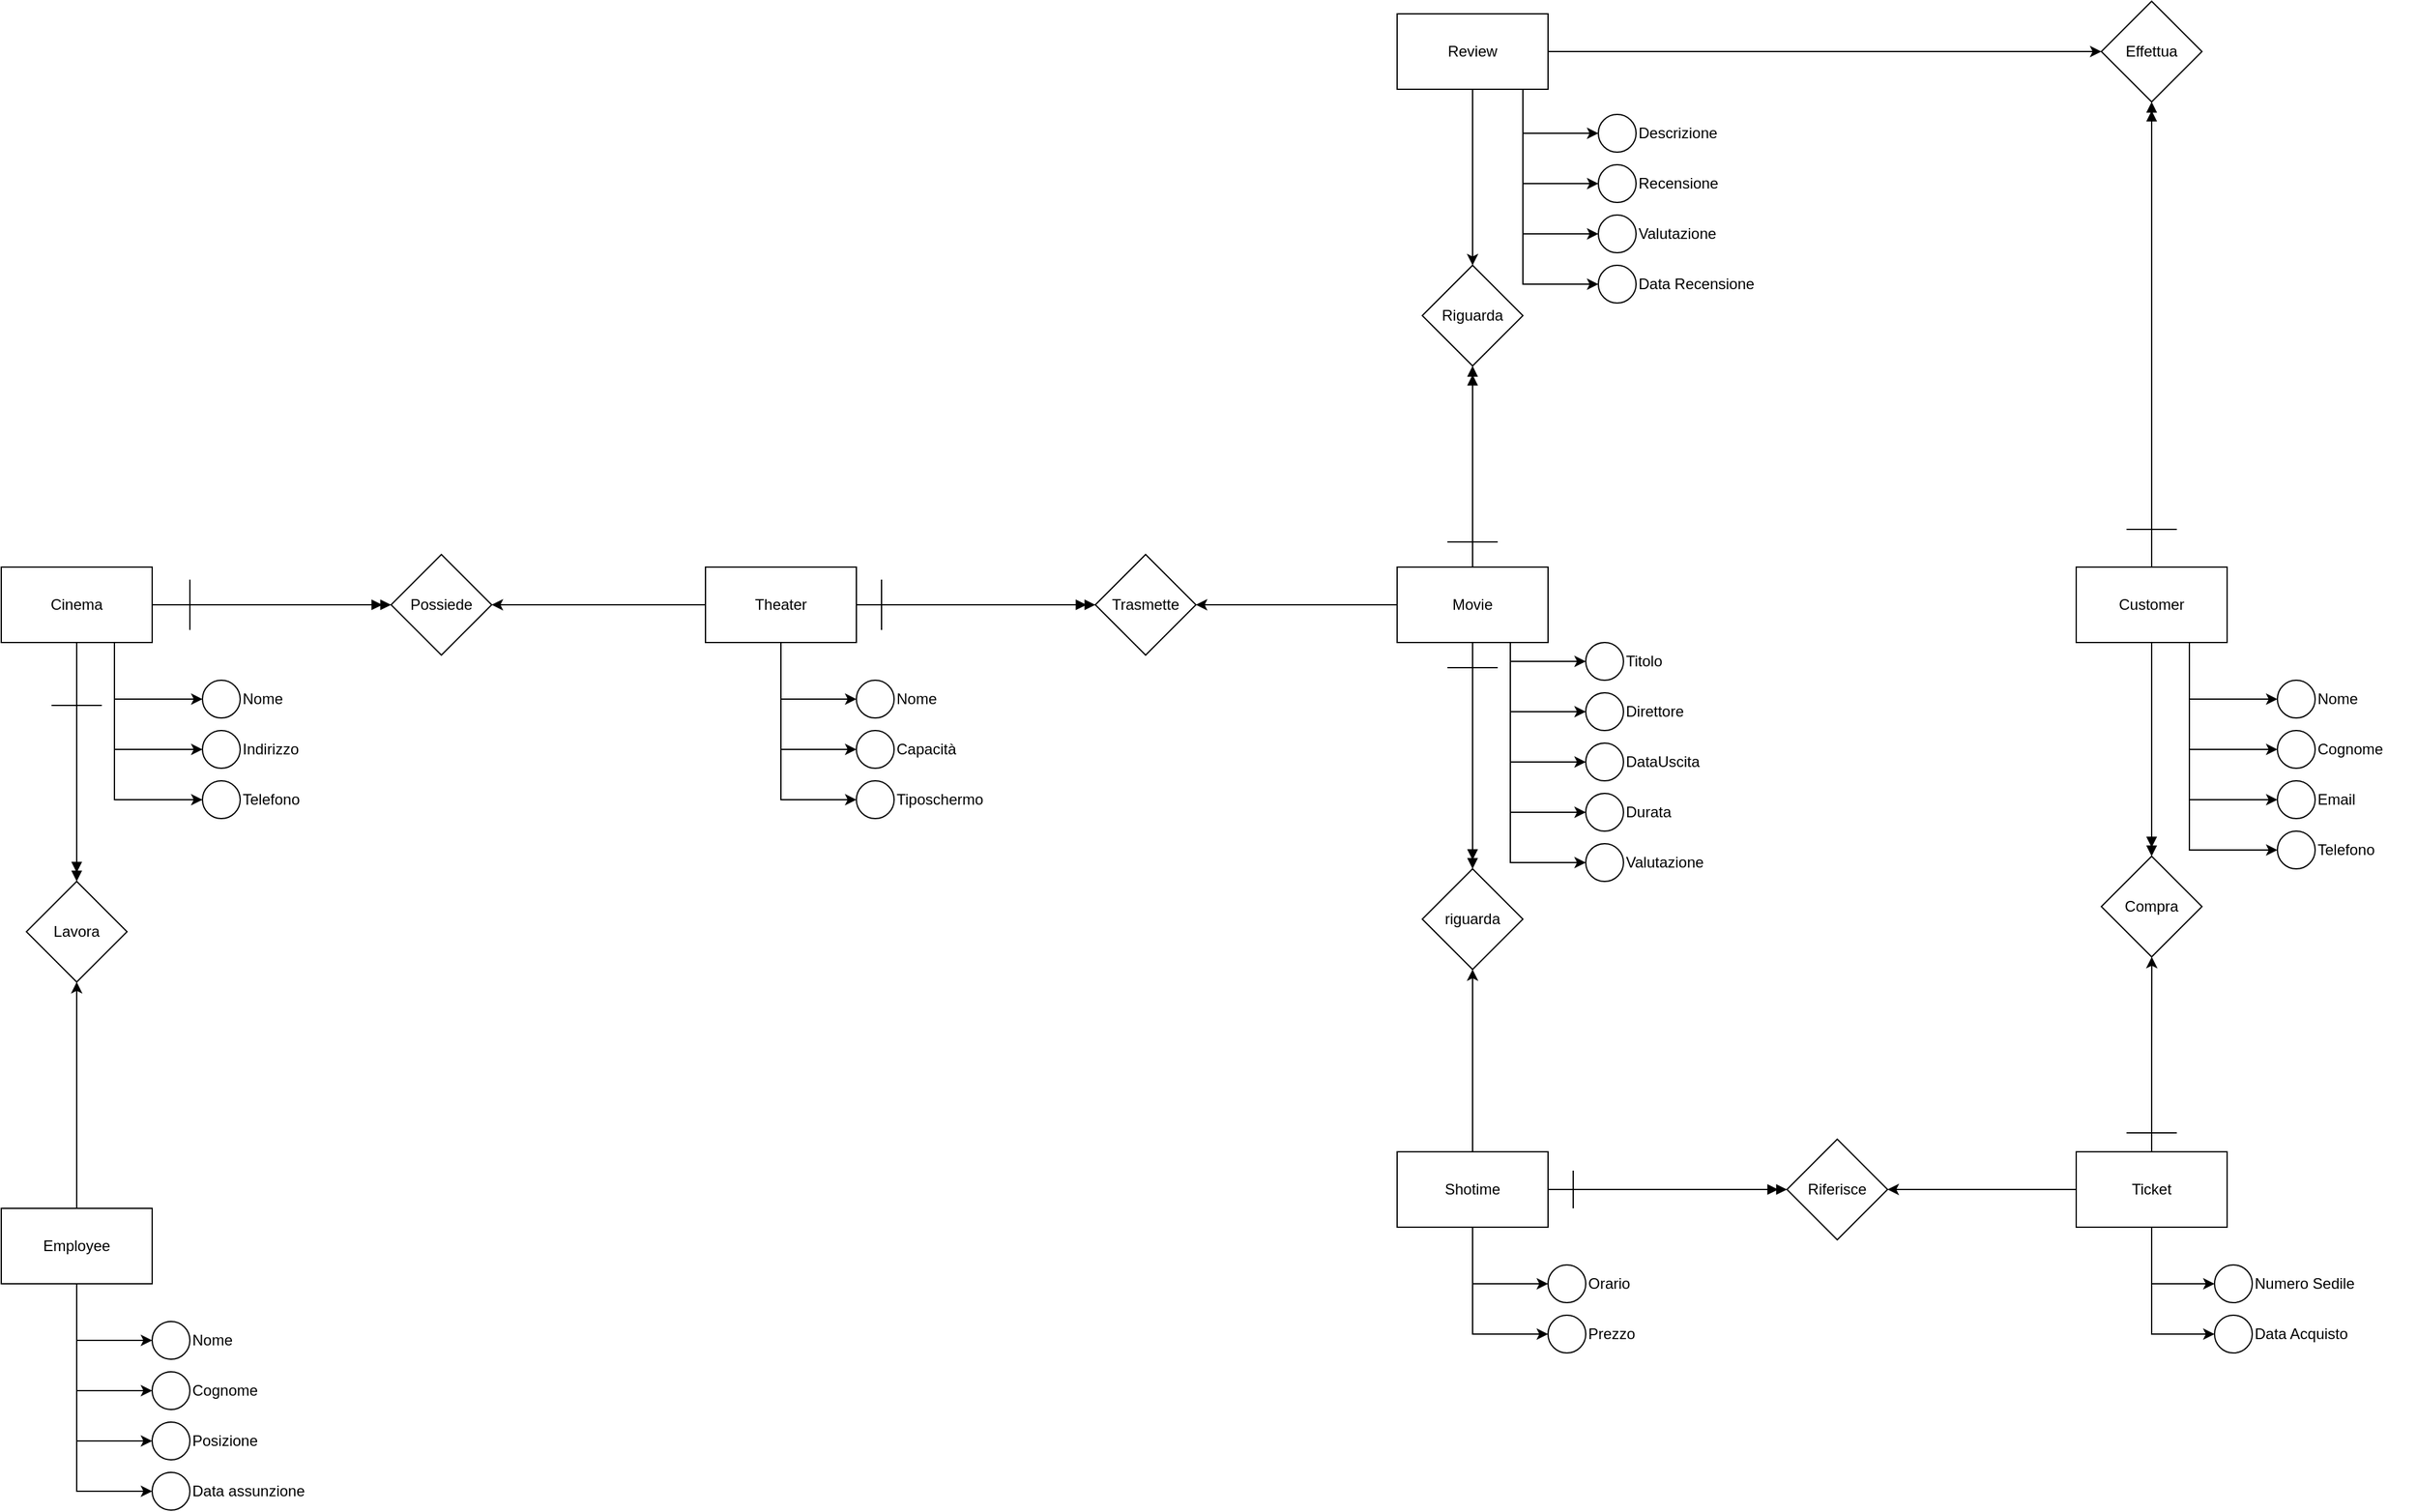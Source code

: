 <mxfile version="23.1.5" type="device">
  <diagram name="Pagina-1" id="VsVf04yd9bGj-8bi6LaC">
    <mxGraphModel dx="2117" dy="1798" grid="1" gridSize="10" guides="1" tooltips="1" connect="1" arrows="1" fold="1" page="1" pageScale="1" pageWidth="827" pageHeight="1169" math="0" shadow="0">
      <root>
        <mxCell id="0" />
        <mxCell id="1" parent="0" />
        <mxCell id="yMm0w9uxBuSeGEpfE0gq-10" style="edgeStyle=orthogonalEdgeStyle;rounded=0;orthogonalLoop=1;jettySize=auto;html=1;exitX=0.5;exitY=1;exitDx=0;exitDy=0;entryX=0;entryY=0.5;entryDx=0;entryDy=0;" parent="1" source="yMm0w9uxBuSeGEpfE0gq-1" target="yMm0w9uxBuSeGEpfE0gq-2" edge="1">
          <mxGeometry relative="1" as="geometry">
            <Array as="points">
              <mxPoint x="50" y="220" />
              <mxPoint x="50" y="265" />
            </Array>
          </mxGeometry>
        </mxCell>
        <mxCell id="yMm0w9uxBuSeGEpfE0gq-11" style="edgeStyle=orthogonalEdgeStyle;rounded=0;orthogonalLoop=1;jettySize=auto;html=1;exitX=0.5;exitY=1;exitDx=0;exitDy=0;entryX=0;entryY=0.5;entryDx=0;entryDy=0;" parent="1" source="yMm0w9uxBuSeGEpfE0gq-1" target="yMm0w9uxBuSeGEpfE0gq-4" edge="1">
          <mxGeometry relative="1" as="geometry">
            <Array as="points">
              <mxPoint x="50" y="220" />
              <mxPoint x="50" y="305" />
            </Array>
          </mxGeometry>
        </mxCell>
        <mxCell id="yMm0w9uxBuSeGEpfE0gq-12" style="edgeStyle=orthogonalEdgeStyle;rounded=0;orthogonalLoop=1;jettySize=auto;html=1;exitX=0.5;exitY=1;exitDx=0;exitDy=0;entryX=0;entryY=0.5;entryDx=0;entryDy=0;" parent="1" source="yMm0w9uxBuSeGEpfE0gq-1" target="yMm0w9uxBuSeGEpfE0gq-8" edge="1">
          <mxGeometry relative="1" as="geometry">
            <Array as="points">
              <mxPoint x="50" y="220" />
              <mxPoint x="50" y="345" />
            </Array>
          </mxGeometry>
        </mxCell>
        <mxCell id="yMm0w9uxBuSeGEpfE0gq-102" style="edgeStyle=orthogonalEdgeStyle;rounded=0;orthogonalLoop=1;jettySize=auto;html=1;exitX=1;exitY=0.5;exitDx=0;exitDy=0;entryX=0;entryY=0.5;entryDx=0;entryDy=0;endArrow=doubleBlock;endFill=1;" parent="1" source="yMm0w9uxBuSeGEpfE0gq-1" target="yMm0w9uxBuSeGEpfE0gq-101" edge="1">
          <mxGeometry relative="1" as="geometry" />
        </mxCell>
        <mxCell id="yMm0w9uxBuSeGEpfE0gq-107" style="edgeStyle=orthogonalEdgeStyle;rounded=0;orthogonalLoop=1;jettySize=auto;html=1;exitX=0.5;exitY=1;exitDx=0;exitDy=0;entryX=0.5;entryY=0;entryDx=0;entryDy=0;endArrow=doubleBlock;endFill=1;" parent="1" source="yMm0w9uxBuSeGEpfE0gq-1" target="yMm0w9uxBuSeGEpfE0gq-105" edge="1">
          <mxGeometry relative="1" as="geometry" />
        </mxCell>
        <mxCell id="yMm0w9uxBuSeGEpfE0gq-1" value="Cinema" style="rounded=0;whiteSpace=wrap;html=1;" parent="1" vertex="1">
          <mxGeometry x="-40" y="160" width="120" height="60" as="geometry" />
        </mxCell>
        <mxCell id="yMm0w9uxBuSeGEpfE0gq-2" value="" style="ellipse;whiteSpace=wrap;html=1;aspect=fixed;" parent="1" vertex="1">
          <mxGeometry x="120" y="250" width="30" height="30" as="geometry" />
        </mxCell>
        <mxCell id="yMm0w9uxBuSeGEpfE0gq-3" value="Nome" style="text;html=1;align=left;verticalAlign=middle;whiteSpace=wrap;rounded=0;" parent="1" vertex="1">
          <mxGeometry x="150" y="250" width="60" height="30" as="geometry" />
        </mxCell>
        <mxCell id="yMm0w9uxBuSeGEpfE0gq-4" value="" style="ellipse;whiteSpace=wrap;html=1;aspect=fixed;" parent="1" vertex="1">
          <mxGeometry x="120" y="290" width="30" height="30" as="geometry" />
        </mxCell>
        <mxCell id="yMm0w9uxBuSeGEpfE0gq-5" value="Indirizzo" style="text;html=1;align=left;verticalAlign=middle;whiteSpace=wrap;rounded=0;" parent="1" vertex="1">
          <mxGeometry x="150" y="290" width="60" height="30" as="geometry" />
        </mxCell>
        <mxCell id="yMm0w9uxBuSeGEpfE0gq-8" value="" style="ellipse;whiteSpace=wrap;html=1;aspect=fixed;" parent="1" vertex="1">
          <mxGeometry x="120" y="330" width="30" height="30" as="geometry" />
        </mxCell>
        <mxCell id="yMm0w9uxBuSeGEpfE0gq-9" value="Telefono" style="text;html=1;align=left;verticalAlign=middle;whiteSpace=wrap;rounded=0;" parent="1" vertex="1">
          <mxGeometry x="150" y="330" width="60" height="30" as="geometry" />
        </mxCell>
        <mxCell id="yMm0w9uxBuSeGEpfE0gq-20" style="edgeStyle=orthogonalEdgeStyle;rounded=0;orthogonalLoop=1;jettySize=auto;html=1;exitX=0.5;exitY=1;exitDx=0;exitDy=0;entryX=0;entryY=0.5;entryDx=0;entryDy=0;" parent="1" source="yMm0w9uxBuSeGEpfE0gq-13" target="yMm0w9uxBuSeGEpfE0gq-14" edge="1">
          <mxGeometry relative="1" as="geometry" />
        </mxCell>
        <mxCell id="yMm0w9uxBuSeGEpfE0gq-21" style="edgeStyle=orthogonalEdgeStyle;rounded=0;orthogonalLoop=1;jettySize=auto;html=1;exitX=0.5;exitY=1;exitDx=0;exitDy=0;entryX=0;entryY=0.5;entryDx=0;entryDy=0;" parent="1" source="yMm0w9uxBuSeGEpfE0gq-13" target="yMm0w9uxBuSeGEpfE0gq-16" edge="1">
          <mxGeometry relative="1" as="geometry" />
        </mxCell>
        <mxCell id="yMm0w9uxBuSeGEpfE0gq-22" style="edgeStyle=orthogonalEdgeStyle;rounded=0;orthogonalLoop=1;jettySize=auto;html=1;exitX=0.5;exitY=1;exitDx=0;exitDy=0;entryX=0;entryY=0.5;entryDx=0;entryDy=0;" parent="1" source="yMm0w9uxBuSeGEpfE0gq-13" target="yMm0w9uxBuSeGEpfE0gq-18" edge="1">
          <mxGeometry relative="1" as="geometry" />
        </mxCell>
        <mxCell id="yMm0w9uxBuSeGEpfE0gq-104" style="edgeStyle=orthogonalEdgeStyle;rounded=0;orthogonalLoop=1;jettySize=auto;html=1;exitX=0;exitY=0.5;exitDx=0;exitDy=0;entryX=1;entryY=0.5;entryDx=0;entryDy=0;" parent="1" source="yMm0w9uxBuSeGEpfE0gq-13" target="yMm0w9uxBuSeGEpfE0gq-101" edge="1">
          <mxGeometry relative="1" as="geometry" />
        </mxCell>
        <mxCell id="yMm0w9uxBuSeGEpfE0gq-110" style="edgeStyle=orthogonalEdgeStyle;rounded=0;orthogonalLoop=1;jettySize=auto;html=1;exitX=1;exitY=0.5;exitDx=0;exitDy=0;entryX=0;entryY=0.5;entryDx=0;entryDy=0;endArrow=doubleBlock;endFill=1;" parent="1" source="yMm0w9uxBuSeGEpfE0gq-13" target="yMm0w9uxBuSeGEpfE0gq-109" edge="1">
          <mxGeometry relative="1" as="geometry" />
        </mxCell>
        <mxCell id="yMm0w9uxBuSeGEpfE0gq-13" value="Theater" style="rounded=0;whiteSpace=wrap;html=1;" parent="1" vertex="1">
          <mxGeometry x="520" y="160" width="120" height="60" as="geometry" />
        </mxCell>
        <mxCell id="yMm0w9uxBuSeGEpfE0gq-14" value="" style="ellipse;whiteSpace=wrap;html=1;aspect=fixed;" parent="1" vertex="1">
          <mxGeometry x="640" y="250" width="30" height="30" as="geometry" />
        </mxCell>
        <mxCell id="yMm0w9uxBuSeGEpfE0gq-15" value="Nome" style="text;html=1;align=left;verticalAlign=middle;whiteSpace=wrap;rounded=0;" parent="1" vertex="1">
          <mxGeometry x="670" y="250" width="60" height="30" as="geometry" />
        </mxCell>
        <mxCell id="yMm0w9uxBuSeGEpfE0gq-16" value="" style="ellipse;whiteSpace=wrap;html=1;aspect=fixed;" parent="1" vertex="1">
          <mxGeometry x="640" y="290" width="30" height="30" as="geometry" />
        </mxCell>
        <mxCell id="yMm0w9uxBuSeGEpfE0gq-17" value="Capacità" style="text;html=1;align=left;verticalAlign=middle;whiteSpace=wrap;rounded=0;" parent="1" vertex="1">
          <mxGeometry x="670" y="290" width="60" height="30" as="geometry" />
        </mxCell>
        <mxCell id="yMm0w9uxBuSeGEpfE0gq-18" value="" style="ellipse;whiteSpace=wrap;html=1;aspect=fixed;" parent="1" vertex="1">
          <mxGeometry x="640" y="330" width="30" height="30" as="geometry" />
        </mxCell>
        <mxCell id="yMm0w9uxBuSeGEpfE0gq-19" value="Tiposchermo" style="text;html=1;align=left;verticalAlign=middle;whiteSpace=wrap;rounded=0;" parent="1" vertex="1">
          <mxGeometry x="670" y="330" width="80" height="30" as="geometry" />
        </mxCell>
        <mxCell id="yMm0w9uxBuSeGEpfE0gq-23" style="edgeStyle=orthogonalEdgeStyle;rounded=0;orthogonalLoop=1;jettySize=auto;html=1;exitX=0.5;exitY=1;exitDx=0;exitDy=0;entryX=0;entryY=0.5;entryDx=0;entryDy=0;" parent="1" source="yMm0w9uxBuSeGEpfE0gq-26" target="yMm0w9uxBuSeGEpfE0gq-27" edge="1">
          <mxGeometry relative="1" as="geometry">
            <Array as="points">
              <mxPoint x="1160" y="220" />
              <mxPoint x="1160" y="235" />
            </Array>
          </mxGeometry>
        </mxCell>
        <mxCell id="yMm0w9uxBuSeGEpfE0gq-24" style="edgeStyle=orthogonalEdgeStyle;rounded=0;orthogonalLoop=1;jettySize=auto;html=1;exitX=0.5;exitY=1;exitDx=0;exitDy=0;entryX=0;entryY=0.5;entryDx=0;entryDy=0;" parent="1" source="yMm0w9uxBuSeGEpfE0gq-26" target="yMm0w9uxBuSeGEpfE0gq-29" edge="1">
          <mxGeometry relative="1" as="geometry">
            <Array as="points">
              <mxPoint x="1160" y="220" />
              <mxPoint x="1160" y="275" />
            </Array>
          </mxGeometry>
        </mxCell>
        <mxCell id="yMm0w9uxBuSeGEpfE0gq-25" style="edgeStyle=orthogonalEdgeStyle;rounded=0;orthogonalLoop=1;jettySize=auto;html=1;exitX=0.5;exitY=1;exitDx=0;exitDy=0;entryX=0;entryY=0.5;entryDx=0;entryDy=0;" parent="1" source="yMm0w9uxBuSeGEpfE0gq-26" target="yMm0w9uxBuSeGEpfE0gq-31" edge="1">
          <mxGeometry relative="1" as="geometry">
            <Array as="points">
              <mxPoint x="1160" y="220" />
              <mxPoint x="1160" y="315" />
            </Array>
          </mxGeometry>
        </mxCell>
        <mxCell id="yMm0w9uxBuSeGEpfE0gq-37" style="edgeStyle=orthogonalEdgeStyle;rounded=0;orthogonalLoop=1;jettySize=auto;html=1;exitX=0.5;exitY=1;exitDx=0;exitDy=0;entryX=0;entryY=0.5;entryDx=0;entryDy=0;" parent="1" source="yMm0w9uxBuSeGEpfE0gq-26" target="yMm0w9uxBuSeGEpfE0gq-33" edge="1">
          <mxGeometry relative="1" as="geometry">
            <Array as="points">
              <mxPoint x="1160" y="220" />
              <mxPoint x="1160" y="355" />
            </Array>
          </mxGeometry>
        </mxCell>
        <mxCell id="yMm0w9uxBuSeGEpfE0gq-38" style="edgeStyle=orthogonalEdgeStyle;rounded=0;orthogonalLoop=1;jettySize=auto;html=1;exitX=0.5;exitY=1;exitDx=0;exitDy=0;entryX=0;entryY=0.5;entryDx=0;entryDy=0;" parent="1" source="yMm0w9uxBuSeGEpfE0gq-26" target="yMm0w9uxBuSeGEpfE0gq-35" edge="1">
          <mxGeometry relative="1" as="geometry">
            <Array as="points">
              <mxPoint x="1160" y="220" />
              <mxPoint x="1160" y="395" />
            </Array>
          </mxGeometry>
        </mxCell>
        <mxCell id="yMm0w9uxBuSeGEpfE0gq-112" style="edgeStyle=orthogonalEdgeStyle;rounded=0;orthogonalLoop=1;jettySize=auto;html=1;exitX=0;exitY=0.5;exitDx=0;exitDy=0;entryX=1;entryY=0.5;entryDx=0;entryDy=0;" parent="1" source="yMm0w9uxBuSeGEpfE0gq-26" target="yMm0w9uxBuSeGEpfE0gq-109" edge="1">
          <mxGeometry relative="1" as="geometry" />
        </mxCell>
        <mxCell id="yMm0w9uxBuSeGEpfE0gq-115" style="edgeStyle=orthogonalEdgeStyle;rounded=0;orthogonalLoop=1;jettySize=auto;html=1;exitX=0.5;exitY=1;exitDx=0;exitDy=0;entryX=0.5;entryY=0;entryDx=0;entryDy=0;endArrow=doubleBlock;endFill=1;" parent="1" source="yMm0w9uxBuSeGEpfE0gq-26" target="yMm0w9uxBuSeGEpfE0gq-113" edge="1">
          <mxGeometry relative="1" as="geometry" />
        </mxCell>
        <mxCell id="yMm0w9uxBuSeGEpfE0gq-127" style="edgeStyle=orthogonalEdgeStyle;rounded=0;orthogonalLoop=1;jettySize=auto;html=1;exitX=0.5;exitY=0;exitDx=0;exitDy=0;entryX=0.5;entryY=1;entryDx=0;entryDy=0;endArrow=doubleBlock;endFill=1;" parent="1" source="yMm0w9uxBuSeGEpfE0gq-26" target="yMm0w9uxBuSeGEpfE0gq-124" edge="1">
          <mxGeometry relative="1" as="geometry" />
        </mxCell>
        <mxCell id="yMm0w9uxBuSeGEpfE0gq-26" value="Movie" style="rounded=0;whiteSpace=wrap;html=1;" parent="1" vertex="1">
          <mxGeometry x="1070" y="160" width="120" height="60" as="geometry" />
        </mxCell>
        <mxCell id="yMm0w9uxBuSeGEpfE0gq-27" value="" style="ellipse;whiteSpace=wrap;html=1;aspect=fixed;" parent="1" vertex="1">
          <mxGeometry x="1220" y="220" width="30" height="30" as="geometry" />
        </mxCell>
        <mxCell id="yMm0w9uxBuSeGEpfE0gq-28" value="Titolo" style="text;html=1;align=left;verticalAlign=middle;whiteSpace=wrap;rounded=0;" parent="1" vertex="1">
          <mxGeometry x="1250" y="220" width="60" height="30" as="geometry" />
        </mxCell>
        <mxCell id="yMm0w9uxBuSeGEpfE0gq-29" value="" style="ellipse;whiteSpace=wrap;html=1;aspect=fixed;" parent="1" vertex="1">
          <mxGeometry x="1220" y="260" width="30" height="30" as="geometry" />
        </mxCell>
        <mxCell id="yMm0w9uxBuSeGEpfE0gq-30" value="Direttore" style="text;html=1;align=left;verticalAlign=middle;whiteSpace=wrap;rounded=0;" parent="1" vertex="1">
          <mxGeometry x="1250" y="260" width="60" height="30" as="geometry" />
        </mxCell>
        <mxCell id="yMm0w9uxBuSeGEpfE0gq-31" value="" style="ellipse;whiteSpace=wrap;html=1;aspect=fixed;" parent="1" vertex="1">
          <mxGeometry x="1220" y="300" width="30" height="30" as="geometry" />
        </mxCell>
        <mxCell id="yMm0w9uxBuSeGEpfE0gq-32" value="DataUscita" style="text;html=1;align=left;verticalAlign=middle;whiteSpace=wrap;rounded=0;" parent="1" vertex="1">
          <mxGeometry x="1250" y="300" width="80" height="30" as="geometry" />
        </mxCell>
        <mxCell id="yMm0w9uxBuSeGEpfE0gq-33" value="" style="ellipse;whiteSpace=wrap;html=1;aspect=fixed;" parent="1" vertex="1">
          <mxGeometry x="1220" y="340" width="30" height="30" as="geometry" />
        </mxCell>
        <mxCell id="yMm0w9uxBuSeGEpfE0gq-34" value="Durata" style="text;html=1;align=left;verticalAlign=middle;whiteSpace=wrap;rounded=0;" parent="1" vertex="1">
          <mxGeometry x="1250" y="340" width="80" height="30" as="geometry" />
        </mxCell>
        <mxCell id="yMm0w9uxBuSeGEpfE0gq-35" value="" style="ellipse;whiteSpace=wrap;html=1;aspect=fixed;" parent="1" vertex="1">
          <mxGeometry x="1220" y="380" width="30" height="30" as="geometry" />
        </mxCell>
        <mxCell id="yMm0w9uxBuSeGEpfE0gq-36" value="Valutazione" style="text;html=1;align=left;verticalAlign=middle;whiteSpace=wrap;rounded=0;" parent="1" vertex="1">
          <mxGeometry x="1250" y="380" width="80" height="30" as="geometry" />
        </mxCell>
        <mxCell id="yMm0w9uxBuSeGEpfE0gq-39" style="edgeStyle=orthogonalEdgeStyle;rounded=0;orthogonalLoop=1;jettySize=auto;html=1;exitX=0.5;exitY=1;exitDx=0;exitDy=0;entryX=0;entryY=0.5;entryDx=0;entryDy=0;" parent="1" source="yMm0w9uxBuSeGEpfE0gq-42" target="yMm0w9uxBuSeGEpfE0gq-43" edge="1">
          <mxGeometry relative="1" as="geometry" />
        </mxCell>
        <mxCell id="yMm0w9uxBuSeGEpfE0gq-40" style="edgeStyle=orthogonalEdgeStyle;rounded=0;orthogonalLoop=1;jettySize=auto;html=1;exitX=0.5;exitY=1;exitDx=0;exitDy=0;entryX=0;entryY=0.5;entryDx=0;entryDy=0;" parent="1" source="yMm0w9uxBuSeGEpfE0gq-42" target="yMm0w9uxBuSeGEpfE0gq-45" edge="1">
          <mxGeometry relative="1" as="geometry" />
        </mxCell>
        <mxCell id="yMm0w9uxBuSeGEpfE0gq-114" style="edgeStyle=orthogonalEdgeStyle;rounded=0;orthogonalLoop=1;jettySize=auto;html=1;exitX=0.5;exitY=0;exitDx=0;exitDy=0;entryX=0.5;entryY=1;entryDx=0;entryDy=0;" parent="1" source="yMm0w9uxBuSeGEpfE0gq-42" target="yMm0w9uxBuSeGEpfE0gq-113" edge="1">
          <mxGeometry relative="1" as="geometry" />
        </mxCell>
        <mxCell id="yMm0w9uxBuSeGEpfE0gq-117" style="edgeStyle=orthogonalEdgeStyle;rounded=0;orthogonalLoop=1;jettySize=auto;html=1;exitX=1;exitY=0.5;exitDx=0;exitDy=0;entryX=0;entryY=0.5;entryDx=0;entryDy=0;endArrow=doubleBlock;endFill=1;" parent="1" source="yMm0w9uxBuSeGEpfE0gq-42" target="yMm0w9uxBuSeGEpfE0gq-116" edge="1">
          <mxGeometry relative="1" as="geometry" />
        </mxCell>
        <mxCell id="yMm0w9uxBuSeGEpfE0gq-42" value="Shotime" style="rounded=0;whiteSpace=wrap;html=1;" parent="1" vertex="1">
          <mxGeometry x="1070" y="625" width="120" height="60" as="geometry" />
        </mxCell>
        <mxCell id="yMm0w9uxBuSeGEpfE0gq-43" value="" style="ellipse;whiteSpace=wrap;html=1;aspect=fixed;" parent="1" vertex="1">
          <mxGeometry x="1190" y="715" width="30" height="30" as="geometry" />
        </mxCell>
        <mxCell id="yMm0w9uxBuSeGEpfE0gq-44" value="Orario" style="text;html=1;align=left;verticalAlign=middle;whiteSpace=wrap;rounded=0;" parent="1" vertex="1">
          <mxGeometry x="1220" y="715" width="60" height="30" as="geometry" />
        </mxCell>
        <mxCell id="yMm0w9uxBuSeGEpfE0gq-45" value="" style="ellipse;whiteSpace=wrap;html=1;aspect=fixed;" parent="1" vertex="1">
          <mxGeometry x="1190" y="755" width="30" height="30" as="geometry" />
        </mxCell>
        <mxCell id="yMm0w9uxBuSeGEpfE0gq-46" value="Prezzo" style="text;html=1;align=left;verticalAlign=middle;whiteSpace=wrap;rounded=0;" parent="1" vertex="1">
          <mxGeometry x="1220" y="755" width="60" height="30" as="geometry" />
        </mxCell>
        <mxCell id="yMm0w9uxBuSeGEpfE0gq-49" style="edgeStyle=orthogonalEdgeStyle;rounded=0;orthogonalLoop=1;jettySize=auto;html=1;exitX=0.5;exitY=1;exitDx=0;exitDy=0;entryX=0;entryY=0.5;entryDx=0;entryDy=0;" parent="1" source="yMm0w9uxBuSeGEpfE0gq-53" target="yMm0w9uxBuSeGEpfE0gq-54" edge="1">
          <mxGeometry relative="1" as="geometry">
            <Array as="points">
              <mxPoint x="1670" y="730" />
            </Array>
          </mxGeometry>
        </mxCell>
        <mxCell id="yMm0w9uxBuSeGEpfE0gq-50" style="edgeStyle=orthogonalEdgeStyle;rounded=0;orthogonalLoop=1;jettySize=auto;html=1;exitX=0.5;exitY=1;exitDx=0;exitDy=0;entryX=0;entryY=0.5;entryDx=0;entryDy=0;" parent="1" source="yMm0w9uxBuSeGEpfE0gq-53" target="yMm0w9uxBuSeGEpfE0gq-56" edge="1">
          <mxGeometry relative="1" as="geometry">
            <Array as="points">
              <mxPoint x="1670" y="770" />
            </Array>
          </mxGeometry>
        </mxCell>
        <mxCell id="yMm0w9uxBuSeGEpfE0gq-119" style="edgeStyle=orthogonalEdgeStyle;rounded=0;orthogonalLoop=1;jettySize=auto;html=1;exitX=0;exitY=0.5;exitDx=0;exitDy=0;entryX=1;entryY=0.5;entryDx=0;entryDy=0;" parent="1" source="yMm0w9uxBuSeGEpfE0gq-53" target="yMm0w9uxBuSeGEpfE0gq-116" edge="1">
          <mxGeometry relative="1" as="geometry" />
        </mxCell>
        <mxCell id="yMm0w9uxBuSeGEpfE0gq-122" style="edgeStyle=orthogonalEdgeStyle;rounded=0;orthogonalLoop=1;jettySize=auto;html=1;exitX=0.5;exitY=0;exitDx=0;exitDy=0;endArrow=classic;endFill=1;" parent="1" source="yMm0w9uxBuSeGEpfE0gq-53" edge="1">
          <mxGeometry relative="1" as="geometry">
            <mxPoint x="1670.111" y="470.0" as="targetPoint" />
          </mxGeometry>
        </mxCell>
        <mxCell id="yMm0w9uxBuSeGEpfE0gq-53" value="Ticket" style="rounded=0;whiteSpace=wrap;html=1;" parent="1" vertex="1">
          <mxGeometry x="1610" y="625" width="120" height="60" as="geometry" />
        </mxCell>
        <mxCell id="yMm0w9uxBuSeGEpfE0gq-54" value="" style="ellipse;whiteSpace=wrap;html=1;aspect=fixed;" parent="1" vertex="1">
          <mxGeometry x="1720" y="715" width="30" height="30" as="geometry" />
        </mxCell>
        <mxCell id="yMm0w9uxBuSeGEpfE0gq-55" value="Numero Sedile" style="text;html=1;align=left;verticalAlign=middle;whiteSpace=wrap;rounded=0;" parent="1" vertex="1">
          <mxGeometry x="1750" y="715" width="90" height="30" as="geometry" />
        </mxCell>
        <mxCell id="yMm0w9uxBuSeGEpfE0gq-56" value="" style="ellipse;whiteSpace=wrap;html=1;aspect=fixed;" parent="1" vertex="1">
          <mxGeometry x="1720" y="755" width="30" height="30" as="geometry" />
        </mxCell>
        <mxCell id="yMm0w9uxBuSeGEpfE0gq-57" value="Data Acquisto" style="text;html=1;align=left;verticalAlign=middle;whiteSpace=wrap;rounded=0;" parent="1" vertex="1">
          <mxGeometry x="1750" y="755" width="80" height="30" as="geometry" />
        </mxCell>
        <mxCell id="yMm0w9uxBuSeGEpfE0gq-62" style="edgeStyle=orthogonalEdgeStyle;rounded=0;orthogonalLoop=1;jettySize=auto;html=1;exitX=0.5;exitY=1;exitDx=0;exitDy=0;entryX=0;entryY=0.5;entryDx=0;entryDy=0;" parent="1" source="yMm0w9uxBuSeGEpfE0gq-66" target="yMm0w9uxBuSeGEpfE0gq-67" edge="1">
          <mxGeometry relative="1" as="geometry">
            <Array as="points">
              <mxPoint x="1700" y="220" />
              <mxPoint x="1700" y="265" />
            </Array>
          </mxGeometry>
        </mxCell>
        <mxCell id="yMm0w9uxBuSeGEpfE0gq-63" style="edgeStyle=orthogonalEdgeStyle;rounded=0;orthogonalLoop=1;jettySize=auto;html=1;exitX=0.5;exitY=1;exitDx=0;exitDy=0;entryX=0;entryY=0.5;entryDx=0;entryDy=0;" parent="1" source="yMm0w9uxBuSeGEpfE0gq-66" target="yMm0w9uxBuSeGEpfE0gq-69" edge="1">
          <mxGeometry relative="1" as="geometry">
            <Array as="points">
              <mxPoint x="1700" y="220" />
              <mxPoint x="1700" y="305" />
            </Array>
          </mxGeometry>
        </mxCell>
        <mxCell id="yMm0w9uxBuSeGEpfE0gq-64" style="edgeStyle=orthogonalEdgeStyle;rounded=0;orthogonalLoop=1;jettySize=auto;html=1;exitX=0.5;exitY=1;exitDx=0;exitDy=0;entryX=0;entryY=0.5;entryDx=0;entryDy=0;" parent="1" source="yMm0w9uxBuSeGEpfE0gq-66" target="yMm0w9uxBuSeGEpfE0gq-71" edge="1">
          <mxGeometry relative="1" as="geometry">
            <Array as="points">
              <mxPoint x="1700" y="220" />
              <mxPoint x="1700" y="345" />
            </Array>
          </mxGeometry>
        </mxCell>
        <mxCell id="yMm0w9uxBuSeGEpfE0gq-65" style="edgeStyle=orthogonalEdgeStyle;rounded=0;orthogonalLoop=1;jettySize=auto;html=1;exitX=0.5;exitY=1;exitDx=0;exitDy=0;entryX=0;entryY=0.5;entryDx=0;entryDy=0;" parent="1" source="yMm0w9uxBuSeGEpfE0gq-66" target="yMm0w9uxBuSeGEpfE0gq-73" edge="1">
          <mxGeometry relative="1" as="geometry">
            <Array as="points">
              <mxPoint x="1700" y="220" />
              <mxPoint x="1700" y="385" />
            </Array>
          </mxGeometry>
        </mxCell>
        <mxCell id="yMm0w9uxBuSeGEpfE0gq-121" style="edgeStyle=orthogonalEdgeStyle;rounded=0;orthogonalLoop=1;jettySize=auto;html=1;exitX=0.5;exitY=1;exitDx=0;exitDy=0;entryX=0.5;entryY=0;entryDx=0;entryDy=0;endArrow=doubleBlock;endFill=1;" parent="1" source="yMm0w9uxBuSeGEpfE0gq-66" target="yMm0w9uxBuSeGEpfE0gq-120" edge="1">
          <mxGeometry relative="1" as="geometry" />
        </mxCell>
        <mxCell id="yMm0w9uxBuSeGEpfE0gq-130" style="edgeStyle=orthogonalEdgeStyle;rounded=0;orthogonalLoop=1;jettySize=auto;html=1;exitX=0.5;exitY=0;exitDx=0;exitDy=0;entryX=0.5;entryY=1;entryDx=0;entryDy=0;endArrow=doubleBlock;endFill=1;" parent="1" source="yMm0w9uxBuSeGEpfE0gq-66" target="yMm0w9uxBuSeGEpfE0gq-129" edge="1">
          <mxGeometry relative="1" as="geometry" />
        </mxCell>
        <mxCell id="yMm0w9uxBuSeGEpfE0gq-66" value="Customer" style="rounded=0;whiteSpace=wrap;html=1;" parent="1" vertex="1">
          <mxGeometry x="1610" y="160" width="120" height="60" as="geometry" />
        </mxCell>
        <mxCell id="yMm0w9uxBuSeGEpfE0gq-67" value="" style="ellipse;whiteSpace=wrap;html=1;aspect=fixed;" parent="1" vertex="1">
          <mxGeometry x="1770" y="250" width="30" height="30" as="geometry" />
        </mxCell>
        <mxCell id="yMm0w9uxBuSeGEpfE0gq-68" value="Nome" style="text;html=1;align=left;verticalAlign=middle;whiteSpace=wrap;rounded=0;" parent="1" vertex="1">
          <mxGeometry x="1800" y="250" width="60" height="30" as="geometry" />
        </mxCell>
        <mxCell id="yMm0w9uxBuSeGEpfE0gq-69" value="" style="ellipse;whiteSpace=wrap;html=1;aspect=fixed;" parent="1" vertex="1">
          <mxGeometry x="1770" y="290" width="30" height="30" as="geometry" />
        </mxCell>
        <mxCell id="yMm0w9uxBuSeGEpfE0gq-70" value="Cognome" style="text;html=1;align=left;verticalAlign=middle;whiteSpace=wrap;rounded=0;" parent="1" vertex="1">
          <mxGeometry x="1800" y="290" width="60" height="30" as="geometry" />
        </mxCell>
        <mxCell id="yMm0w9uxBuSeGEpfE0gq-71" value="" style="ellipse;whiteSpace=wrap;html=1;aspect=fixed;" parent="1" vertex="1">
          <mxGeometry x="1770" y="330" width="30" height="30" as="geometry" />
        </mxCell>
        <mxCell id="yMm0w9uxBuSeGEpfE0gq-72" value="Email" style="text;html=1;align=left;verticalAlign=middle;whiteSpace=wrap;rounded=0;" parent="1" vertex="1">
          <mxGeometry x="1800" y="330" width="80" height="30" as="geometry" />
        </mxCell>
        <mxCell id="yMm0w9uxBuSeGEpfE0gq-73" value="" style="ellipse;whiteSpace=wrap;html=1;aspect=fixed;" parent="1" vertex="1">
          <mxGeometry x="1770" y="370" width="30" height="30" as="geometry" />
        </mxCell>
        <mxCell id="yMm0w9uxBuSeGEpfE0gq-74" value="Telefono" style="text;html=1;align=left;verticalAlign=middle;whiteSpace=wrap;rounded=0;" parent="1" vertex="1">
          <mxGeometry x="1800" y="370" width="80" height="30" as="geometry" />
        </mxCell>
        <mxCell id="yMm0w9uxBuSeGEpfE0gq-75" style="edgeStyle=orthogonalEdgeStyle;rounded=0;orthogonalLoop=1;jettySize=auto;html=1;exitX=0.5;exitY=1;exitDx=0;exitDy=0;entryX=0;entryY=0.5;entryDx=0;entryDy=0;" parent="1" source="yMm0w9uxBuSeGEpfE0gq-79" target="yMm0w9uxBuSeGEpfE0gq-80" edge="1">
          <mxGeometry relative="1" as="geometry">
            <Array as="points">
              <mxPoint x="1170" y="-230" />
              <mxPoint x="1170" y="-185" />
            </Array>
          </mxGeometry>
        </mxCell>
        <mxCell id="yMm0w9uxBuSeGEpfE0gq-76" style="edgeStyle=orthogonalEdgeStyle;rounded=0;orthogonalLoop=1;jettySize=auto;html=1;exitX=0.5;exitY=1;exitDx=0;exitDy=0;entryX=0;entryY=0.5;entryDx=0;entryDy=0;" parent="1" source="yMm0w9uxBuSeGEpfE0gq-79" target="yMm0w9uxBuSeGEpfE0gq-82" edge="1">
          <mxGeometry relative="1" as="geometry">
            <Array as="points">
              <mxPoint x="1170" y="-230" />
              <mxPoint x="1170" y="-145" />
            </Array>
          </mxGeometry>
        </mxCell>
        <mxCell id="yMm0w9uxBuSeGEpfE0gq-77" style="edgeStyle=orthogonalEdgeStyle;rounded=0;orthogonalLoop=1;jettySize=auto;html=1;exitX=0.5;exitY=1;exitDx=0;exitDy=0;entryX=0;entryY=0.5;entryDx=0;entryDy=0;" parent="1" source="yMm0w9uxBuSeGEpfE0gq-79" target="yMm0w9uxBuSeGEpfE0gq-84" edge="1">
          <mxGeometry relative="1" as="geometry">
            <Array as="points">
              <mxPoint x="1170" y="-230" />
              <mxPoint x="1170" y="-105" />
            </Array>
          </mxGeometry>
        </mxCell>
        <mxCell id="yMm0w9uxBuSeGEpfE0gq-78" style="edgeStyle=orthogonalEdgeStyle;rounded=0;orthogonalLoop=1;jettySize=auto;html=1;exitX=0.5;exitY=1;exitDx=0;exitDy=0;entryX=0;entryY=0.5;entryDx=0;entryDy=0;" parent="1" source="yMm0w9uxBuSeGEpfE0gq-79" target="yMm0w9uxBuSeGEpfE0gq-86" edge="1">
          <mxGeometry relative="1" as="geometry">
            <Array as="points">
              <mxPoint x="1170" y="-230" />
              <mxPoint x="1170" y="-65" />
            </Array>
          </mxGeometry>
        </mxCell>
        <mxCell id="yMm0w9uxBuSeGEpfE0gq-125" style="edgeStyle=orthogonalEdgeStyle;rounded=0;orthogonalLoop=1;jettySize=auto;html=1;exitX=0.5;exitY=1;exitDx=0;exitDy=0;entryX=0.5;entryY=0;entryDx=0;entryDy=0;" parent="1" source="yMm0w9uxBuSeGEpfE0gq-79" target="yMm0w9uxBuSeGEpfE0gq-124" edge="1">
          <mxGeometry relative="1" as="geometry" />
        </mxCell>
        <mxCell id="yMm0w9uxBuSeGEpfE0gq-132" style="edgeStyle=orthogonalEdgeStyle;rounded=0;orthogonalLoop=1;jettySize=auto;html=1;exitX=1;exitY=0.5;exitDx=0;exitDy=0;entryX=0;entryY=0.5;entryDx=0;entryDy=0;" parent="1" source="yMm0w9uxBuSeGEpfE0gq-79" target="yMm0w9uxBuSeGEpfE0gq-129" edge="1">
          <mxGeometry relative="1" as="geometry" />
        </mxCell>
        <mxCell id="yMm0w9uxBuSeGEpfE0gq-79" value="Review" style="rounded=0;whiteSpace=wrap;html=1;" parent="1" vertex="1">
          <mxGeometry x="1070" y="-280" width="120" height="60" as="geometry" />
        </mxCell>
        <mxCell id="yMm0w9uxBuSeGEpfE0gq-80" value="" style="ellipse;whiteSpace=wrap;html=1;aspect=fixed;" parent="1" vertex="1">
          <mxGeometry x="1230" y="-200" width="30" height="30" as="geometry" />
        </mxCell>
        <mxCell id="yMm0w9uxBuSeGEpfE0gq-81" value="Descrizione" style="text;html=1;align=left;verticalAlign=middle;whiteSpace=wrap;rounded=0;" parent="1" vertex="1">
          <mxGeometry x="1260" y="-200" width="60" height="30" as="geometry" />
        </mxCell>
        <mxCell id="yMm0w9uxBuSeGEpfE0gq-82" value="" style="ellipse;whiteSpace=wrap;html=1;aspect=fixed;" parent="1" vertex="1">
          <mxGeometry x="1230" y="-160" width="30" height="30" as="geometry" />
        </mxCell>
        <mxCell id="yMm0w9uxBuSeGEpfE0gq-83" value="Recensione" style="text;html=1;align=left;verticalAlign=middle;whiteSpace=wrap;rounded=0;" parent="1" vertex="1">
          <mxGeometry x="1260" y="-160" width="60" height="30" as="geometry" />
        </mxCell>
        <mxCell id="yMm0w9uxBuSeGEpfE0gq-84" value="" style="ellipse;whiteSpace=wrap;html=1;aspect=fixed;" parent="1" vertex="1">
          <mxGeometry x="1230" y="-120" width="30" height="30" as="geometry" />
        </mxCell>
        <mxCell id="yMm0w9uxBuSeGEpfE0gq-85" value="Valutazione" style="text;html=1;align=left;verticalAlign=middle;whiteSpace=wrap;rounded=0;" parent="1" vertex="1">
          <mxGeometry x="1260" y="-120" width="80" height="30" as="geometry" />
        </mxCell>
        <mxCell id="yMm0w9uxBuSeGEpfE0gq-86" value="" style="ellipse;whiteSpace=wrap;html=1;aspect=fixed;" parent="1" vertex="1">
          <mxGeometry x="1230" y="-80" width="30" height="30" as="geometry" />
        </mxCell>
        <mxCell id="yMm0w9uxBuSeGEpfE0gq-87" value="Data Recensione" style="text;html=1;align=left;verticalAlign=middle;whiteSpace=wrap;rounded=0;" parent="1" vertex="1">
          <mxGeometry x="1260" y="-80" width="100" height="30" as="geometry" />
        </mxCell>
        <mxCell id="yMm0w9uxBuSeGEpfE0gq-88" style="edgeStyle=orthogonalEdgeStyle;rounded=0;orthogonalLoop=1;jettySize=auto;html=1;exitX=0.5;exitY=1;exitDx=0;exitDy=0;entryX=0;entryY=0.5;entryDx=0;entryDy=0;" parent="1" source="yMm0w9uxBuSeGEpfE0gq-92" target="yMm0w9uxBuSeGEpfE0gq-93" edge="1">
          <mxGeometry relative="1" as="geometry" />
        </mxCell>
        <mxCell id="yMm0w9uxBuSeGEpfE0gq-89" style="edgeStyle=orthogonalEdgeStyle;rounded=0;orthogonalLoop=1;jettySize=auto;html=1;exitX=0.5;exitY=1;exitDx=0;exitDy=0;entryX=0;entryY=0.5;entryDx=0;entryDy=0;" parent="1" source="yMm0w9uxBuSeGEpfE0gq-92" target="yMm0w9uxBuSeGEpfE0gq-95" edge="1">
          <mxGeometry relative="1" as="geometry" />
        </mxCell>
        <mxCell id="yMm0w9uxBuSeGEpfE0gq-90" style="edgeStyle=orthogonalEdgeStyle;rounded=0;orthogonalLoop=1;jettySize=auto;html=1;exitX=0.5;exitY=1;exitDx=0;exitDy=0;entryX=0;entryY=0.5;entryDx=0;entryDy=0;" parent="1" source="yMm0w9uxBuSeGEpfE0gq-92" target="yMm0w9uxBuSeGEpfE0gq-97" edge="1">
          <mxGeometry relative="1" as="geometry" />
        </mxCell>
        <mxCell id="yMm0w9uxBuSeGEpfE0gq-91" style="edgeStyle=orthogonalEdgeStyle;rounded=0;orthogonalLoop=1;jettySize=auto;html=1;exitX=0.5;exitY=1;exitDx=0;exitDy=0;entryX=0;entryY=0.5;entryDx=0;entryDy=0;" parent="1" source="yMm0w9uxBuSeGEpfE0gq-92" target="yMm0w9uxBuSeGEpfE0gq-99" edge="1">
          <mxGeometry relative="1" as="geometry" />
        </mxCell>
        <mxCell id="yMm0w9uxBuSeGEpfE0gq-106" style="edgeStyle=orthogonalEdgeStyle;rounded=0;orthogonalLoop=1;jettySize=auto;html=1;exitX=0.5;exitY=0;exitDx=0;exitDy=0;entryX=0.5;entryY=1;entryDx=0;entryDy=0;" parent="1" source="yMm0w9uxBuSeGEpfE0gq-92" target="yMm0w9uxBuSeGEpfE0gq-105" edge="1">
          <mxGeometry relative="1" as="geometry" />
        </mxCell>
        <mxCell id="yMm0w9uxBuSeGEpfE0gq-92" value="Employee" style="rounded=0;whiteSpace=wrap;html=1;" parent="1" vertex="1">
          <mxGeometry x="-40" y="670" width="120" height="60" as="geometry" />
        </mxCell>
        <mxCell id="yMm0w9uxBuSeGEpfE0gq-93" value="" style="ellipse;whiteSpace=wrap;html=1;aspect=fixed;" parent="1" vertex="1">
          <mxGeometry x="80" y="760" width="30" height="30" as="geometry" />
        </mxCell>
        <mxCell id="yMm0w9uxBuSeGEpfE0gq-94" value="Nome" style="text;html=1;align=left;verticalAlign=middle;whiteSpace=wrap;rounded=0;" parent="1" vertex="1">
          <mxGeometry x="110" y="760" width="60" height="30" as="geometry" />
        </mxCell>
        <mxCell id="yMm0w9uxBuSeGEpfE0gq-95" value="" style="ellipse;whiteSpace=wrap;html=1;aspect=fixed;" parent="1" vertex="1">
          <mxGeometry x="80" y="800" width="30" height="30" as="geometry" />
        </mxCell>
        <mxCell id="yMm0w9uxBuSeGEpfE0gq-96" value="Cognome" style="text;html=1;align=left;verticalAlign=middle;whiteSpace=wrap;rounded=0;" parent="1" vertex="1">
          <mxGeometry x="110" y="800" width="60" height="30" as="geometry" />
        </mxCell>
        <mxCell id="yMm0w9uxBuSeGEpfE0gq-97" value="" style="ellipse;whiteSpace=wrap;html=1;aspect=fixed;" parent="1" vertex="1">
          <mxGeometry x="80" y="840" width="30" height="30" as="geometry" />
        </mxCell>
        <mxCell id="yMm0w9uxBuSeGEpfE0gq-98" value="Posizione" style="text;html=1;align=left;verticalAlign=middle;whiteSpace=wrap;rounded=0;" parent="1" vertex="1">
          <mxGeometry x="110" y="840" width="80" height="30" as="geometry" />
        </mxCell>
        <mxCell id="yMm0w9uxBuSeGEpfE0gq-99" value="" style="ellipse;whiteSpace=wrap;html=1;aspect=fixed;" parent="1" vertex="1">
          <mxGeometry x="80" y="880" width="30" height="30" as="geometry" />
        </mxCell>
        <mxCell id="yMm0w9uxBuSeGEpfE0gq-100" value="Data assunzione" style="text;html=1;align=left;verticalAlign=middle;whiteSpace=wrap;rounded=0;" parent="1" vertex="1">
          <mxGeometry x="110" y="880" width="100" height="30" as="geometry" />
        </mxCell>
        <mxCell id="yMm0w9uxBuSeGEpfE0gq-101" value="Possiede" style="rhombus;whiteSpace=wrap;html=1;" parent="1" vertex="1">
          <mxGeometry x="270" y="150" width="80" height="80" as="geometry" />
        </mxCell>
        <mxCell id="yMm0w9uxBuSeGEpfE0gq-103" value="" style="endArrow=none;html=1;rounded=0;" parent="1" edge="1">
          <mxGeometry width="50" height="50" relative="1" as="geometry">
            <mxPoint x="110" y="210" as="sourcePoint" />
            <mxPoint x="110" y="170" as="targetPoint" />
          </mxGeometry>
        </mxCell>
        <mxCell id="yMm0w9uxBuSeGEpfE0gq-105" value="Lavora" style="rhombus;whiteSpace=wrap;html=1;" parent="1" vertex="1">
          <mxGeometry x="-20" y="410" width="80" height="80" as="geometry" />
        </mxCell>
        <mxCell id="yMm0w9uxBuSeGEpfE0gq-108" value="" style="endArrow=none;html=1;rounded=0;" parent="1" edge="1">
          <mxGeometry width="50" height="50" relative="1" as="geometry">
            <mxPoint y="270" as="sourcePoint" />
            <mxPoint x="40" y="270" as="targetPoint" />
          </mxGeometry>
        </mxCell>
        <mxCell id="yMm0w9uxBuSeGEpfE0gq-109" value="Trasmette" style="rhombus;whiteSpace=wrap;html=1;" parent="1" vertex="1">
          <mxGeometry x="830" y="150" width="80" height="80" as="geometry" />
        </mxCell>
        <mxCell id="yMm0w9uxBuSeGEpfE0gq-111" value="" style="endArrow=none;html=1;rounded=0;" parent="1" edge="1">
          <mxGeometry width="50" height="50" relative="1" as="geometry">
            <mxPoint x="660" y="210" as="sourcePoint" />
            <mxPoint x="660" y="170" as="targetPoint" />
          </mxGeometry>
        </mxCell>
        <mxCell id="yMm0w9uxBuSeGEpfE0gq-113" value="riguarda" style="rhombus;whiteSpace=wrap;html=1;" parent="1" vertex="1">
          <mxGeometry x="1090" y="400" width="80" height="80" as="geometry" />
        </mxCell>
        <mxCell id="yMm0w9uxBuSeGEpfE0gq-116" value="Riferisce" style="rhombus;whiteSpace=wrap;html=1;" parent="1" vertex="1">
          <mxGeometry x="1380" y="615" width="80" height="80" as="geometry" />
        </mxCell>
        <mxCell id="yMm0w9uxBuSeGEpfE0gq-118" value="" style="endArrow=none;html=1;rounded=0;" parent="1" edge="1">
          <mxGeometry width="50" height="50" relative="1" as="geometry">
            <mxPoint x="1210" y="670" as="sourcePoint" />
            <mxPoint x="1210" y="640" as="targetPoint" />
          </mxGeometry>
        </mxCell>
        <mxCell id="yMm0w9uxBuSeGEpfE0gq-120" value="Compra" style="rhombus;whiteSpace=wrap;html=1;" parent="1" vertex="1">
          <mxGeometry x="1630" y="390" width="80" height="80" as="geometry" />
        </mxCell>
        <mxCell id="yMm0w9uxBuSeGEpfE0gq-123" value="" style="endArrow=none;html=1;rounded=0;" parent="1" edge="1">
          <mxGeometry width="50" height="50" relative="1" as="geometry">
            <mxPoint x="1650" y="610" as="sourcePoint" />
            <mxPoint x="1690" y="610" as="targetPoint" />
          </mxGeometry>
        </mxCell>
        <mxCell id="yMm0w9uxBuSeGEpfE0gq-124" value="Riguarda" style="rhombus;whiteSpace=wrap;html=1;" parent="1" vertex="1">
          <mxGeometry x="1090" y="-80" width="80" height="80" as="geometry" />
        </mxCell>
        <mxCell id="yMm0w9uxBuSeGEpfE0gq-128" value="" style="endArrow=none;html=1;rounded=0;" parent="1" edge="1">
          <mxGeometry width="50" height="50" relative="1" as="geometry">
            <mxPoint x="1110" y="140" as="sourcePoint" />
            <mxPoint x="1150" y="140" as="targetPoint" />
          </mxGeometry>
        </mxCell>
        <mxCell id="yMm0w9uxBuSeGEpfE0gq-129" value="Effettua" style="rhombus;whiteSpace=wrap;html=1;" parent="1" vertex="1">
          <mxGeometry x="1630" y="-290" width="80" height="80" as="geometry" />
        </mxCell>
        <mxCell id="yMm0w9uxBuSeGEpfE0gq-131" value="" style="endArrow=none;html=1;rounded=0;" parent="1" edge="1">
          <mxGeometry width="50" height="50" relative="1" as="geometry">
            <mxPoint x="1650" y="130" as="sourcePoint" />
            <mxPoint x="1690" y="130" as="targetPoint" />
          </mxGeometry>
        </mxCell>
        <mxCell id="ANIoNiks0u0OtfKDdg4u-2" value="" style="endArrow=none;html=1;rounded=0;" edge="1" parent="1">
          <mxGeometry width="50" height="50" relative="1" as="geometry">
            <mxPoint x="1110" y="240" as="sourcePoint" />
            <mxPoint x="1150" y="240" as="targetPoint" />
          </mxGeometry>
        </mxCell>
      </root>
    </mxGraphModel>
  </diagram>
</mxfile>
